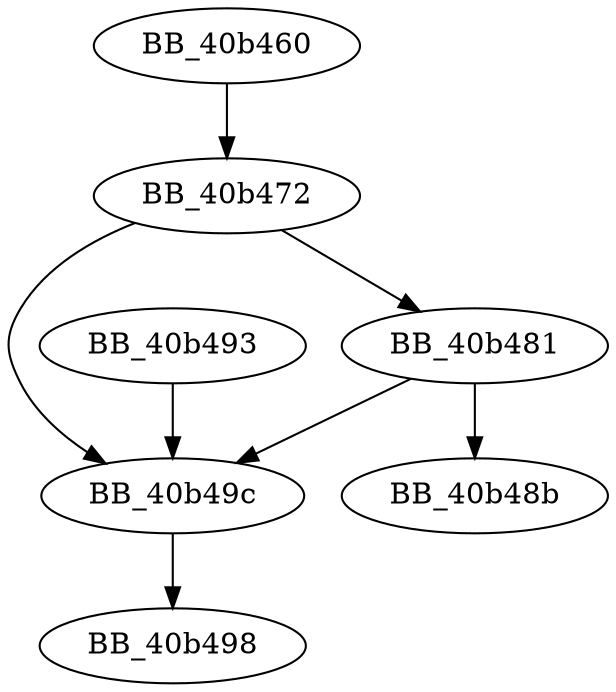 DiGraph sub_40B460{
BB_40b460->BB_40b472
BB_40b472->BB_40b481
BB_40b472->BB_40b49c
BB_40b481->BB_40b48b
BB_40b481->BB_40b49c
BB_40b493->BB_40b49c
BB_40b49c->BB_40b498
}
